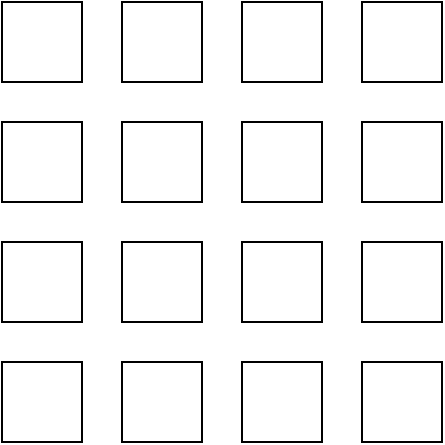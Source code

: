 <mxfile version="24.7.8">
  <diagram name="第 1 页" id="86WF2x_Y_lbC8DNERDow">
    <mxGraphModel dx="956" dy="577" grid="1" gridSize="10" guides="1" tooltips="1" connect="1" arrows="1" fold="1" page="1" pageScale="1" pageWidth="827" pageHeight="1169" math="0" shadow="0">
      <root>
        <mxCell id="0" />
        <mxCell id="1" parent="0" />
        <mxCell id="lpEbc9nBstnsiC1prWO2-1" value="" style="whiteSpace=wrap;html=1;aspect=fixed;" parent="1" vertex="1">
          <mxGeometry x="160" y="280" width="40" height="40" as="geometry" />
        </mxCell>
        <mxCell id="lpEbc9nBstnsiC1prWO2-2" value="" style="whiteSpace=wrap;html=1;aspect=fixed;" parent="1" vertex="1">
          <mxGeometry x="220" y="280" width="40" height="40" as="geometry" />
        </mxCell>
        <mxCell id="Q77YvdvSiTXRo7kaUlsJ-1" value="" style="whiteSpace=wrap;html=1;aspect=fixed;" vertex="1" parent="1">
          <mxGeometry x="160" y="340" width="40" height="40" as="geometry" />
        </mxCell>
        <mxCell id="Q77YvdvSiTXRo7kaUlsJ-2" value="" style="whiteSpace=wrap;html=1;aspect=fixed;" vertex="1" parent="1">
          <mxGeometry x="220" y="340" width="40" height="40" as="geometry" />
        </mxCell>
        <mxCell id="Q77YvdvSiTXRo7kaUlsJ-3" value="" style="whiteSpace=wrap;html=1;aspect=fixed;" vertex="1" parent="1">
          <mxGeometry x="160" y="400" width="40" height="40" as="geometry" />
        </mxCell>
        <mxCell id="Q77YvdvSiTXRo7kaUlsJ-4" value="" style="whiteSpace=wrap;html=1;aspect=fixed;" vertex="1" parent="1">
          <mxGeometry x="220" y="400" width="40" height="40" as="geometry" />
        </mxCell>
        <mxCell id="Q77YvdvSiTXRo7kaUlsJ-5" value="" style="whiteSpace=wrap;html=1;aspect=fixed;" vertex="1" parent="1">
          <mxGeometry x="160" y="460" width="40" height="40" as="geometry" />
        </mxCell>
        <mxCell id="Q77YvdvSiTXRo7kaUlsJ-6" value="" style="whiteSpace=wrap;html=1;aspect=fixed;" vertex="1" parent="1">
          <mxGeometry x="220" y="460" width="40" height="40" as="geometry" />
        </mxCell>
        <mxCell id="Q77YvdvSiTXRo7kaUlsJ-7" value="" style="whiteSpace=wrap;html=1;aspect=fixed;" vertex="1" parent="1">
          <mxGeometry x="280" y="280" width="40" height="40" as="geometry" />
        </mxCell>
        <mxCell id="Q77YvdvSiTXRo7kaUlsJ-8" value="" style="whiteSpace=wrap;html=1;aspect=fixed;" vertex="1" parent="1">
          <mxGeometry x="340" y="280" width="40" height="40" as="geometry" />
        </mxCell>
        <mxCell id="Q77YvdvSiTXRo7kaUlsJ-9" value="" style="whiteSpace=wrap;html=1;aspect=fixed;" vertex="1" parent="1">
          <mxGeometry x="280" y="340" width="40" height="40" as="geometry" />
        </mxCell>
        <mxCell id="Q77YvdvSiTXRo7kaUlsJ-10" value="" style="whiteSpace=wrap;html=1;aspect=fixed;" vertex="1" parent="1">
          <mxGeometry x="340" y="340" width="40" height="40" as="geometry" />
        </mxCell>
        <mxCell id="Q77YvdvSiTXRo7kaUlsJ-11" value="" style="whiteSpace=wrap;html=1;aspect=fixed;" vertex="1" parent="1">
          <mxGeometry x="280" y="400" width="40" height="40" as="geometry" />
        </mxCell>
        <mxCell id="Q77YvdvSiTXRo7kaUlsJ-12" value="" style="whiteSpace=wrap;html=1;aspect=fixed;" vertex="1" parent="1">
          <mxGeometry x="340" y="400" width="40" height="40" as="geometry" />
        </mxCell>
        <mxCell id="Q77YvdvSiTXRo7kaUlsJ-13" value="" style="whiteSpace=wrap;html=1;aspect=fixed;" vertex="1" parent="1">
          <mxGeometry x="280" y="460" width="40" height="40" as="geometry" />
        </mxCell>
        <mxCell id="Q77YvdvSiTXRo7kaUlsJ-14" value="" style="whiteSpace=wrap;html=1;aspect=fixed;" vertex="1" parent="1">
          <mxGeometry x="340" y="460" width="40" height="40" as="geometry" />
        </mxCell>
      </root>
    </mxGraphModel>
  </diagram>
</mxfile>
